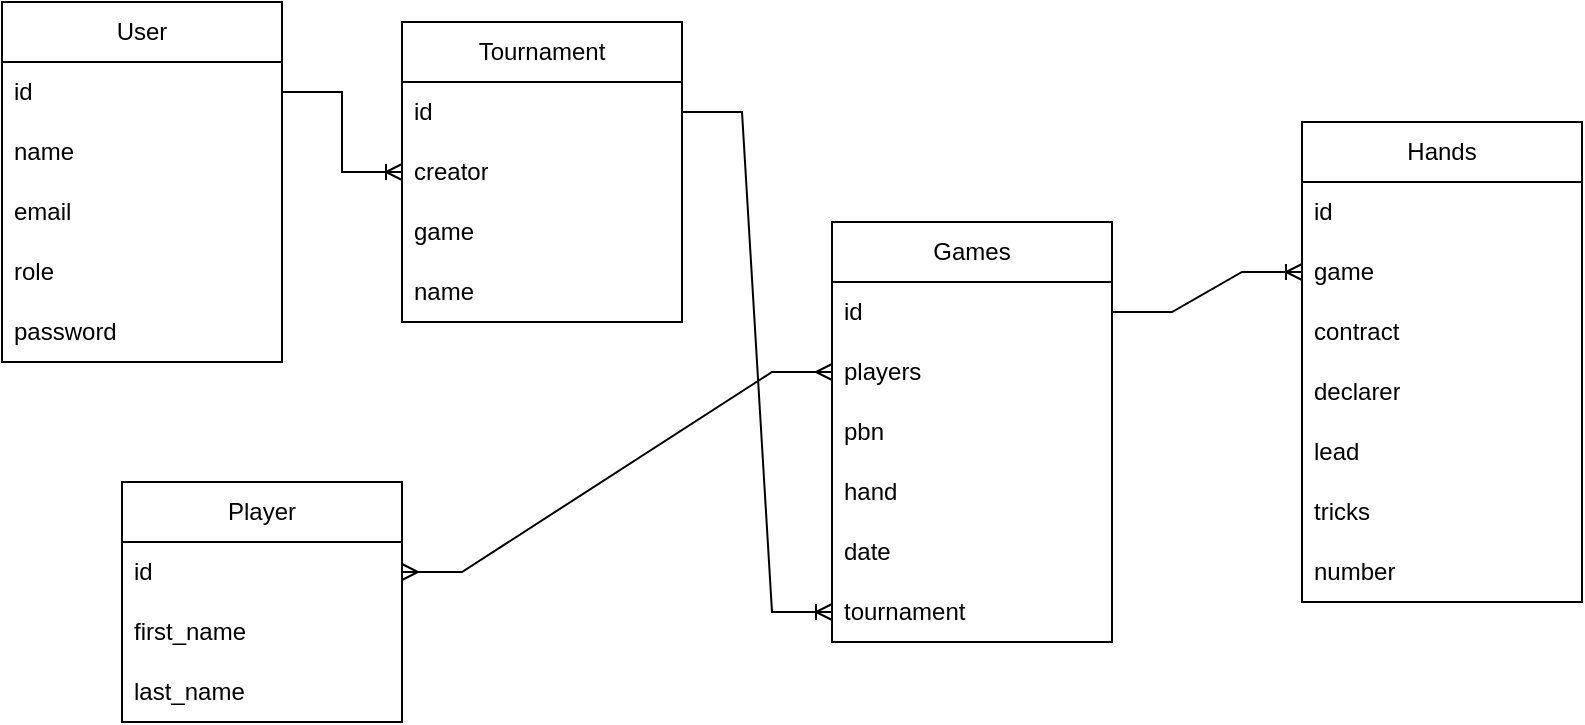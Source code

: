 <mxfile version="22.0.8" type="device">
  <diagram id="R2lEEEUBdFMjLlhIrx00" name="Page-1">
    <mxGraphModel dx="794" dy="471" grid="1" gridSize="10" guides="1" tooltips="1" connect="1" arrows="1" fold="1" page="1" pageScale="1" pageWidth="850" pageHeight="1100" math="0" shadow="0" extFonts="Permanent Marker^https://fonts.googleapis.com/css?family=Permanent+Marker">
      <root>
        <mxCell id="0" />
        <mxCell id="1" parent="0" />
        <mxCell id="_0zR8tpMiIc_uGXx42CH-1" value="User" style="swimlane;fontStyle=0;childLayout=stackLayout;horizontal=1;startSize=30;horizontalStack=0;resizeParent=1;resizeParentMax=0;resizeLast=0;collapsible=1;marginBottom=0;whiteSpace=wrap;html=1;" parent="1" vertex="1">
          <mxGeometry x="10" y="30" width="140" height="180" as="geometry" />
        </mxCell>
        <mxCell id="_0zR8tpMiIc_uGXx42CH-2" value="id" style="text;strokeColor=none;fillColor=none;align=left;verticalAlign=middle;spacingLeft=4;spacingRight=4;overflow=hidden;points=[[0,0.5],[1,0.5]];portConstraint=eastwest;rotatable=0;whiteSpace=wrap;html=1;" parent="_0zR8tpMiIc_uGXx42CH-1" vertex="1">
          <mxGeometry y="30" width="140" height="30" as="geometry" />
        </mxCell>
        <mxCell id="_0zR8tpMiIc_uGXx42CH-3" value="name" style="text;strokeColor=none;fillColor=none;align=left;verticalAlign=middle;spacingLeft=4;spacingRight=4;overflow=hidden;points=[[0,0.5],[1,0.5]];portConstraint=eastwest;rotatable=0;whiteSpace=wrap;html=1;" parent="_0zR8tpMiIc_uGXx42CH-1" vertex="1">
          <mxGeometry y="60" width="140" height="30" as="geometry" />
        </mxCell>
        <mxCell id="_0zR8tpMiIc_uGXx42CH-4" value="email" style="text;strokeColor=none;fillColor=none;align=left;verticalAlign=middle;spacingLeft=4;spacingRight=4;overflow=hidden;points=[[0,0.5],[1,0.5]];portConstraint=eastwest;rotatable=0;whiteSpace=wrap;html=1;" parent="_0zR8tpMiIc_uGXx42CH-1" vertex="1">
          <mxGeometry y="90" width="140" height="30" as="geometry" />
        </mxCell>
        <mxCell id="_0zR8tpMiIc_uGXx42CH-5" value="role" style="text;strokeColor=none;fillColor=none;align=left;verticalAlign=middle;spacingLeft=4;spacingRight=4;overflow=hidden;points=[[0,0.5],[1,0.5]];portConstraint=eastwest;rotatable=0;whiteSpace=wrap;html=1;" parent="_0zR8tpMiIc_uGXx42CH-1" vertex="1">
          <mxGeometry y="120" width="140" height="30" as="geometry" />
        </mxCell>
        <mxCell id="_0zR8tpMiIc_uGXx42CH-6" value="password" style="text;strokeColor=none;fillColor=none;align=left;verticalAlign=middle;spacingLeft=4;spacingRight=4;overflow=hidden;points=[[0,0.5],[1,0.5]];portConstraint=eastwest;rotatable=0;whiteSpace=wrap;html=1;" parent="_0zR8tpMiIc_uGXx42CH-1" vertex="1">
          <mxGeometry y="150" width="140" height="30" as="geometry" />
        </mxCell>
        <mxCell id="_0zR8tpMiIc_uGXx42CH-7" value="Games" style="swimlane;fontStyle=0;childLayout=stackLayout;horizontal=1;startSize=30;horizontalStack=0;resizeParent=1;resizeParentMax=0;resizeLast=0;collapsible=1;marginBottom=0;whiteSpace=wrap;html=1;" parent="1" vertex="1">
          <mxGeometry x="425" y="140" width="140" height="210" as="geometry" />
        </mxCell>
        <mxCell id="_0zR8tpMiIc_uGXx42CH-8" value="id" style="text;strokeColor=none;fillColor=none;align=left;verticalAlign=middle;spacingLeft=4;spacingRight=4;overflow=hidden;points=[[0,0.5],[1,0.5]];portConstraint=eastwest;rotatable=0;whiteSpace=wrap;html=1;" parent="_0zR8tpMiIc_uGXx42CH-7" vertex="1">
          <mxGeometry y="30" width="140" height="30" as="geometry" />
        </mxCell>
        <mxCell id="_0zR8tpMiIc_uGXx42CH-14" value="players" style="text;strokeColor=none;fillColor=none;align=left;verticalAlign=middle;spacingLeft=4;spacingRight=4;overflow=hidden;points=[[0,0.5],[1,0.5]];portConstraint=eastwest;rotatable=0;whiteSpace=wrap;html=1;" parent="_0zR8tpMiIc_uGXx42CH-7" vertex="1">
          <mxGeometry y="60" width="140" height="30" as="geometry" />
        </mxCell>
        <mxCell id="_0zR8tpMiIc_uGXx42CH-15" value="pbn" style="text;strokeColor=none;fillColor=none;align=left;verticalAlign=middle;spacingLeft=4;spacingRight=4;overflow=hidden;points=[[0,0.5],[1,0.5]];portConstraint=eastwest;rotatable=0;whiteSpace=wrap;html=1;" parent="_0zR8tpMiIc_uGXx42CH-7" vertex="1">
          <mxGeometry y="90" width="140" height="30" as="geometry" />
        </mxCell>
        <mxCell id="_0zR8tpMiIc_uGXx42CH-16" value="hand" style="text;strokeColor=none;fillColor=none;align=left;verticalAlign=middle;spacingLeft=4;spacingRight=4;overflow=hidden;points=[[0,0.5],[1,0.5]];portConstraint=eastwest;rotatable=0;whiteSpace=wrap;html=1;" parent="_0zR8tpMiIc_uGXx42CH-7" vertex="1">
          <mxGeometry y="120" width="140" height="30" as="geometry" />
        </mxCell>
        <mxCell id="_0zR8tpMiIc_uGXx42CH-46" value="date" style="text;strokeColor=none;fillColor=none;align=left;verticalAlign=middle;spacingLeft=4;spacingRight=4;overflow=hidden;points=[[0,0.5],[1,0.5]];portConstraint=eastwest;rotatable=0;whiteSpace=wrap;html=1;" parent="_0zR8tpMiIc_uGXx42CH-7" vertex="1">
          <mxGeometry y="150" width="140" height="30" as="geometry" />
        </mxCell>
        <mxCell id="_0zR8tpMiIc_uGXx42CH-52" value="tournament" style="text;strokeColor=none;fillColor=none;align=left;verticalAlign=middle;spacingLeft=4;spacingRight=4;overflow=hidden;points=[[0,0.5],[1,0.5]];portConstraint=eastwest;rotatable=0;whiteSpace=wrap;html=1;" parent="_0zR8tpMiIc_uGXx42CH-7" vertex="1">
          <mxGeometry y="180" width="140" height="30" as="geometry" />
        </mxCell>
        <mxCell id="_0zR8tpMiIc_uGXx42CH-17" value="Hands" style="swimlane;fontStyle=0;childLayout=stackLayout;horizontal=1;startSize=30;horizontalStack=0;resizeParent=1;resizeParentMax=0;resizeLast=0;collapsible=1;marginBottom=0;whiteSpace=wrap;html=1;" parent="1" vertex="1">
          <mxGeometry x="660" y="90" width="140" height="240" as="geometry" />
        </mxCell>
        <mxCell id="_0zR8tpMiIc_uGXx42CH-18" value="id" style="text;strokeColor=none;fillColor=none;align=left;verticalAlign=middle;spacingLeft=4;spacingRight=4;overflow=hidden;points=[[0,0.5],[1,0.5]];portConstraint=eastwest;rotatable=0;whiteSpace=wrap;html=1;" parent="_0zR8tpMiIc_uGXx42CH-17" vertex="1">
          <mxGeometry y="30" width="140" height="30" as="geometry" />
        </mxCell>
        <mxCell id="_0zR8tpMiIc_uGXx42CH-19" value="game" style="text;strokeColor=none;fillColor=none;align=left;verticalAlign=middle;spacingLeft=4;spacingRight=4;overflow=hidden;points=[[0,0.5],[1,0.5]];portConstraint=eastwest;rotatable=0;whiteSpace=wrap;html=1;" parent="_0zR8tpMiIc_uGXx42CH-17" vertex="1">
          <mxGeometry y="60" width="140" height="30" as="geometry" />
        </mxCell>
        <mxCell id="_0zR8tpMiIc_uGXx42CH-20" value="contract" style="text;strokeColor=none;fillColor=none;align=left;verticalAlign=middle;spacingLeft=4;spacingRight=4;overflow=hidden;points=[[0,0.5],[1,0.5]];portConstraint=eastwest;rotatable=0;whiteSpace=wrap;html=1;" parent="_0zR8tpMiIc_uGXx42CH-17" vertex="1">
          <mxGeometry y="90" width="140" height="30" as="geometry" />
        </mxCell>
        <mxCell id="_0zR8tpMiIc_uGXx42CH-26" value="declarer" style="text;strokeColor=none;fillColor=none;align=left;verticalAlign=middle;spacingLeft=4;spacingRight=4;overflow=hidden;points=[[0,0.5],[1,0.5]];portConstraint=eastwest;rotatable=0;whiteSpace=wrap;html=1;" parent="_0zR8tpMiIc_uGXx42CH-17" vertex="1">
          <mxGeometry y="120" width="140" height="30" as="geometry" />
        </mxCell>
        <mxCell id="_0zR8tpMiIc_uGXx42CH-27" value="lead" style="text;strokeColor=none;fillColor=none;align=left;verticalAlign=middle;spacingLeft=4;spacingRight=4;overflow=hidden;points=[[0,0.5],[1,0.5]];portConstraint=eastwest;rotatable=0;whiteSpace=wrap;html=1;" parent="_0zR8tpMiIc_uGXx42CH-17" vertex="1">
          <mxGeometry y="150" width="140" height="30" as="geometry" />
        </mxCell>
        <mxCell id="_0zR8tpMiIc_uGXx42CH-28" value="tricks" style="text;strokeColor=none;fillColor=none;align=left;verticalAlign=middle;spacingLeft=4;spacingRight=4;overflow=hidden;points=[[0,0.5],[1,0.5]];portConstraint=eastwest;rotatable=0;whiteSpace=wrap;html=1;" parent="_0zR8tpMiIc_uGXx42CH-17" vertex="1">
          <mxGeometry y="180" width="140" height="30" as="geometry" />
        </mxCell>
        <mxCell id="OZbnw1ErHqUBa6e64lud-2" value="number" style="text;strokeColor=none;fillColor=none;align=left;verticalAlign=middle;spacingLeft=4;spacingRight=4;overflow=hidden;points=[[0,0.5],[1,0.5]];portConstraint=eastwest;rotatable=0;whiteSpace=wrap;html=1;" parent="_0zR8tpMiIc_uGXx42CH-17" vertex="1">
          <mxGeometry y="210" width="140" height="30" as="geometry" />
        </mxCell>
        <mxCell id="_0zR8tpMiIc_uGXx42CH-29" value="Player" style="swimlane;fontStyle=0;childLayout=stackLayout;horizontal=1;startSize=30;horizontalStack=0;resizeParent=1;resizeParentMax=0;resizeLast=0;collapsible=1;marginBottom=0;whiteSpace=wrap;html=1;" parent="1" vertex="1">
          <mxGeometry x="70" y="270" width="140" height="120" as="geometry" />
        </mxCell>
        <mxCell id="_0zR8tpMiIc_uGXx42CH-30" value="id" style="text;strokeColor=none;fillColor=none;align=left;verticalAlign=middle;spacingLeft=4;spacingRight=4;overflow=hidden;points=[[0,0.5],[1,0.5]];portConstraint=eastwest;rotatable=0;whiteSpace=wrap;html=1;" parent="_0zR8tpMiIc_uGXx42CH-29" vertex="1">
          <mxGeometry y="30" width="140" height="30" as="geometry" />
        </mxCell>
        <mxCell id="_0zR8tpMiIc_uGXx42CH-31" value="first_name" style="text;strokeColor=none;fillColor=none;align=left;verticalAlign=middle;spacingLeft=4;spacingRight=4;overflow=hidden;points=[[0,0.5],[1,0.5]];portConstraint=eastwest;rotatable=0;whiteSpace=wrap;html=1;" parent="_0zR8tpMiIc_uGXx42CH-29" vertex="1">
          <mxGeometry y="60" width="140" height="30" as="geometry" />
        </mxCell>
        <mxCell id="_0zR8tpMiIc_uGXx42CH-32" value="last_name" style="text;strokeColor=none;fillColor=none;align=left;verticalAlign=middle;spacingLeft=4;spacingRight=4;overflow=hidden;points=[[0,0.5],[1,0.5]];portConstraint=eastwest;rotatable=0;whiteSpace=wrap;html=1;" parent="_0zR8tpMiIc_uGXx42CH-29" vertex="1">
          <mxGeometry y="90" width="140" height="30" as="geometry" />
        </mxCell>
        <mxCell id="_0zR8tpMiIc_uGXx42CH-38" value="" style="edgeStyle=entityRelationEdgeStyle;fontSize=12;html=1;endArrow=ERoneToMany;rounded=0;exitX=1;exitY=0.5;exitDx=0;exitDy=0;entryX=0;entryY=0.5;entryDx=0;entryDy=0;" parent="1" source="_0zR8tpMiIc_uGXx42CH-2" target="_0zR8tpMiIc_uGXx42CH-49" edge="1">
          <mxGeometry width="100" height="100" relative="1" as="geometry">
            <mxPoint x="240" y="230" as="sourcePoint" />
            <mxPoint x="340" y="130" as="targetPoint" />
            <Array as="points">
              <mxPoint x="230" y="150" />
              <mxPoint x="230" y="130" />
              <mxPoint x="250" y="130" />
            </Array>
          </mxGeometry>
        </mxCell>
        <mxCell id="_0zR8tpMiIc_uGXx42CH-47" value="Tournament" style="swimlane;fontStyle=0;childLayout=stackLayout;horizontal=1;startSize=30;horizontalStack=0;resizeParent=1;resizeParentMax=0;resizeLast=0;collapsible=1;marginBottom=0;whiteSpace=wrap;html=1;" parent="1" vertex="1">
          <mxGeometry x="210" y="40" width="140" height="150" as="geometry" />
        </mxCell>
        <mxCell id="_0zR8tpMiIc_uGXx42CH-48" value="id" style="text;strokeColor=none;fillColor=none;align=left;verticalAlign=middle;spacingLeft=4;spacingRight=4;overflow=hidden;points=[[0,0.5],[1,0.5]];portConstraint=eastwest;rotatable=0;whiteSpace=wrap;html=1;" parent="_0zR8tpMiIc_uGXx42CH-47" vertex="1">
          <mxGeometry y="30" width="140" height="30" as="geometry" />
        </mxCell>
        <mxCell id="_0zR8tpMiIc_uGXx42CH-49" value="creator" style="text;strokeColor=none;fillColor=none;align=left;verticalAlign=middle;spacingLeft=4;spacingRight=4;overflow=hidden;points=[[0,0.5],[1,0.5]];portConstraint=eastwest;rotatable=0;whiteSpace=wrap;html=1;" parent="_0zR8tpMiIc_uGXx42CH-47" vertex="1">
          <mxGeometry y="60" width="140" height="30" as="geometry" />
        </mxCell>
        <mxCell id="_0zR8tpMiIc_uGXx42CH-50" value="game" style="text;strokeColor=none;fillColor=none;align=left;verticalAlign=middle;spacingLeft=4;spacingRight=4;overflow=hidden;points=[[0,0.5],[1,0.5]];portConstraint=eastwest;rotatable=0;whiteSpace=wrap;html=1;" parent="_0zR8tpMiIc_uGXx42CH-47" vertex="1">
          <mxGeometry y="90" width="140" height="30" as="geometry" />
        </mxCell>
        <mxCell id="l7KFwhS9zJgFWaF1d4gU-1" value="name" style="text;strokeColor=none;fillColor=none;align=left;verticalAlign=middle;spacingLeft=4;spacingRight=4;overflow=hidden;points=[[0,0.5],[1,0.5]];portConstraint=eastwest;rotatable=0;whiteSpace=wrap;html=1;" vertex="1" parent="_0zR8tpMiIc_uGXx42CH-47">
          <mxGeometry y="120" width="140" height="30" as="geometry" />
        </mxCell>
        <mxCell id="_0zR8tpMiIc_uGXx42CH-51" value="" style="edgeStyle=entityRelationEdgeStyle;fontSize=12;html=1;endArrow=ERoneToMany;rounded=0;exitX=1;exitY=0.5;exitDx=0;exitDy=0;entryX=0;entryY=0.5;entryDx=0;entryDy=0;" parent="1" source="_0zR8tpMiIc_uGXx42CH-48" target="_0zR8tpMiIc_uGXx42CH-52" edge="1">
          <mxGeometry width="100" height="100" relative="1" as="geometry">
            <mxPoint x="300" y="230" as="sourcePoint" />
            <mxPoint x="400" y="130" as="targetPoint" />
            <Array as="points">
              <mxPoint x="290" y="160" />
            </Array>
          </mxGeometry>
        </mxCell>
        <mxCell id="_0zR8tpMiIc_uGXx42CH-53" value="" style="edgeStyle=entityRelationEdgeStyle;fontSize=12;html=1;endArrow=ERoneToMany;rounded=0;exitX=1;exitY=0.5;exitDx=0;exitDy=0;entryX=0;entryY=0.5;entryDx=0;entryDy=0;" parent="1" source="_0zR8tpMiIc_uGXx42CH-8" target="_0zR8tpMiIc_uGXx42CH-19" edge="1">
          <mxGeometry width="100" height="100" relative="1" as="geometry">
            <mxPoint x="565" y="345" as="sourcePoint" />
            <mxPoint x="665" y="150" as="targetPoint" />
          </mxGeometry>
        </mxCell>
        <mxCell id="_0zR8tpMiIc_uGXx42CH-54" value="" style="edgeStyle=entityRelationEdgeStyle;fontSize=12;html=1;endArrow=ERmany;startArrow=ERmany;rounded=0;entryX=0;entryY=0.5;entryDx=0;entryDy=0;exitX=1;exitY=0.5;exitDx=0;exitDy=0;" parent="1" source="_0zR8tpMiIc_uGXx42CH-30" target="_0zR8tpMiIc_uGXx42CH-14" edge="1">
          <mxGeometry width="100" height="100" relative="1" as="geometry">
            <mxPoint x="280" y="320" as="sourcePoint" />
            <mxPoint x="380" y="220" as="targetPoint" />
          </mxGeometry>
        </mxCell>
      </root>
    </mxGraphModel>
  </diagram>
</mxfile>
